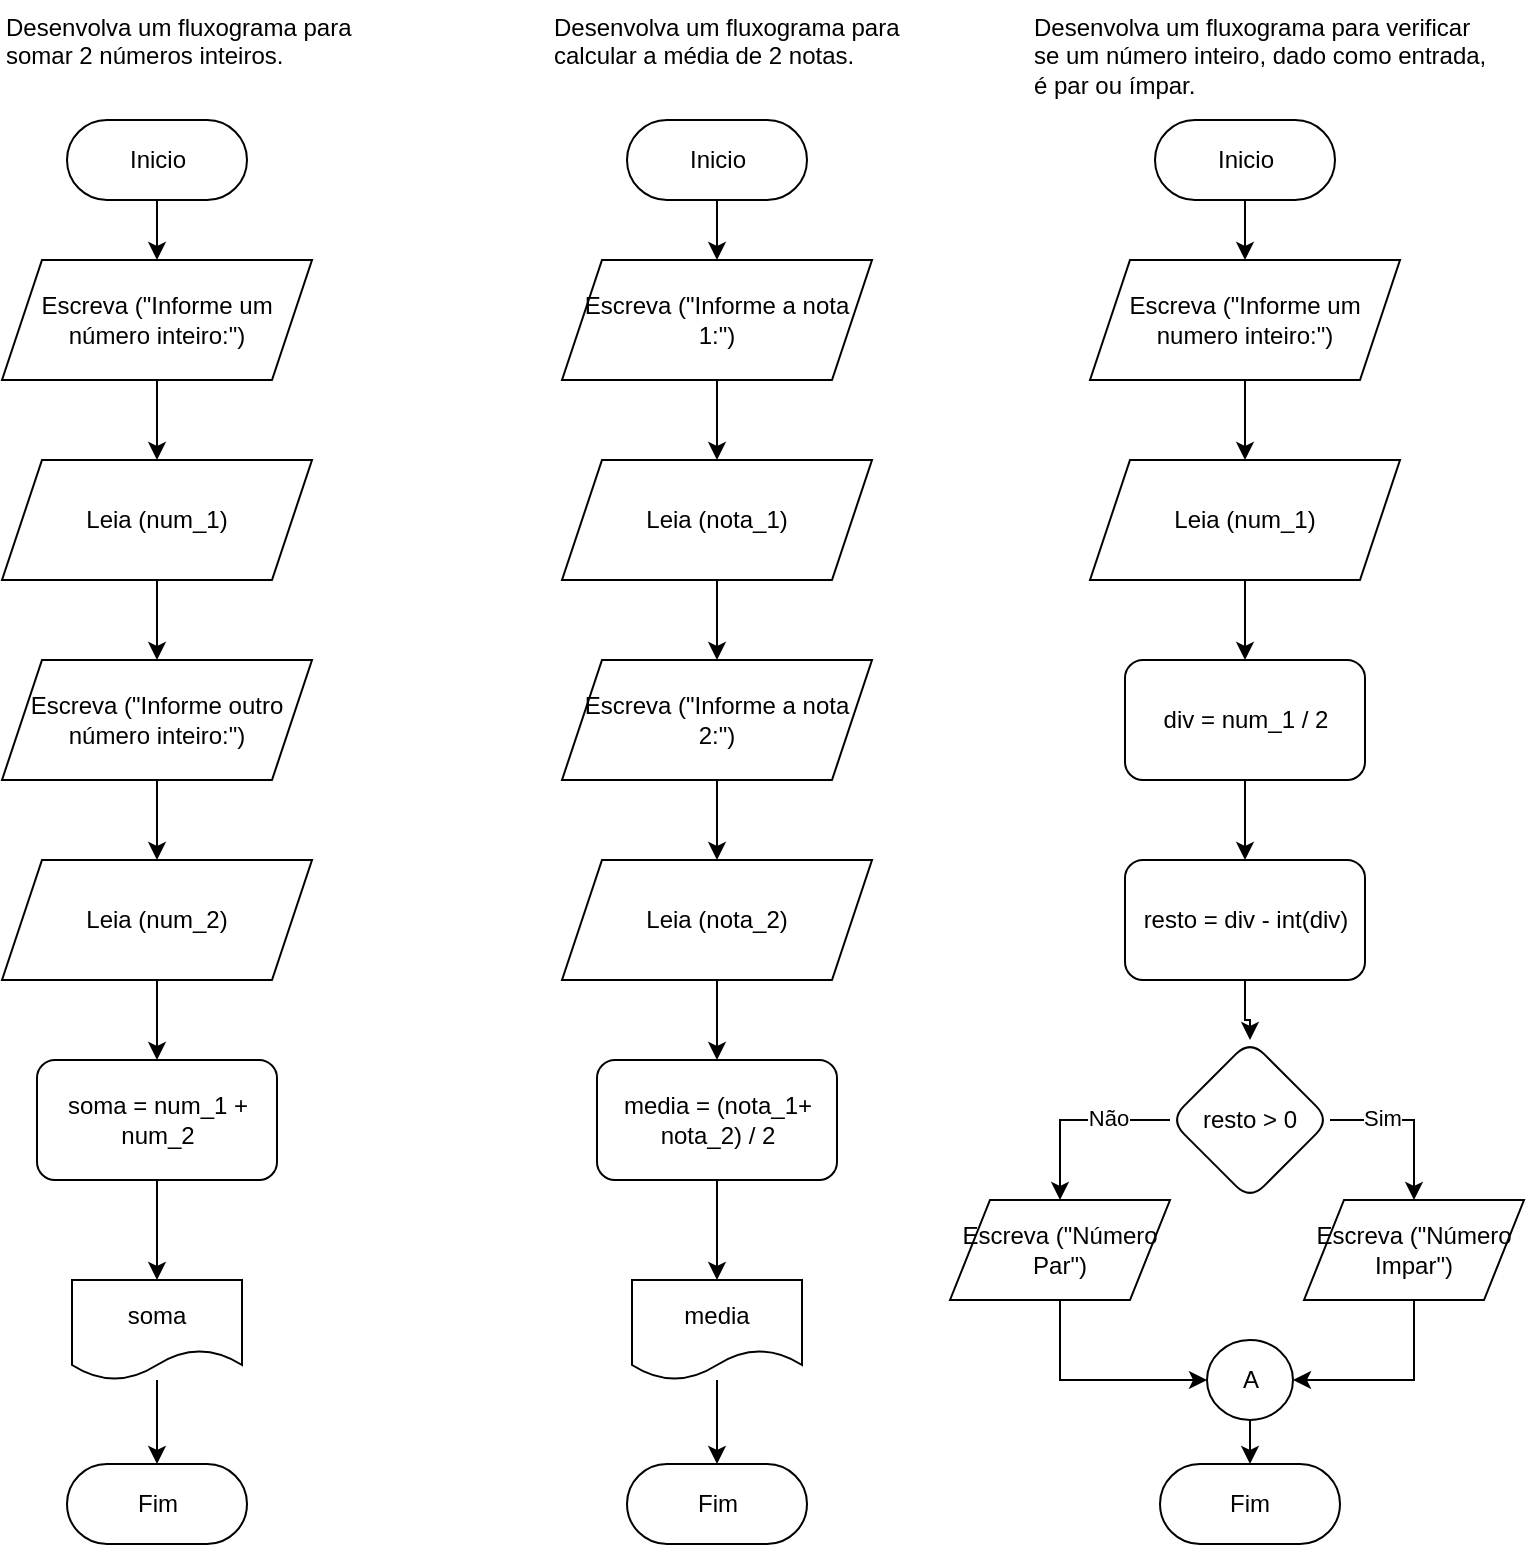 <mxfile version="28.2.3">
  <diagram name="Página-1" id="JbqNTqJkt4OnwdGC0vXq">
    <mxGraphModel dx="1426" dy="777" grid="1" gridSize="10" guides="1" tooltips="1" connect="1" arrows="1" fold="1" page="1" pageScale="1" pageWidth="827" pageHeight="1169" math="0" shadow="0">
      <root>
        <mxCell id="0" />
        <mxCell id="1" parent="0" />
        <mxCell id="8_vPl8n6I7SnXpPkuiir-1" value="Desenvolva um fluxograma para somar 2 números inteiros." style="text;whiteSpace=wrap;" parent="1" vertex="1">
          <mxGeometry x="40" y="40" width="200" height="40" as="geometry" />
        </mxCell>
        <mxCell id="8_vPl8n6I7SnXpPkuiir-2" value="Desenvolva um fluxograma para calcular a média de 2 notas." style="text;whiteSpace=wrap;" parent="1" vertex="1">
          <mxGeometry x="314" y="40" width="200" height="40" as="geometry" />
        </mxCell>
        <mxCell id="8_vPl8n6I7SnXpPkuiir-3" value="Desenvolva um fluxograma para verificar se um número inteiro, dado como entrada, é par ou ímpar." style="text;whiteSpace=wrap;" parent="1" vertex="1">
          <mxGeometry x="554" y="40" width="230" height="50" as="geometry" />
        </mxCell>
        <mxCell id="8_vPl8n6I7SnXpPkuiir-15" value="" style="edgeStyle=orthogonalEdgeStyle;rounded=0;orthogonalLoop=1;jettySize=auto;html=1;" parent="1" source="8_vPl8n6I7SnXpPkuiir-4" target="8_vPl8n6I7SnXpPkuiir-8" edge="1">
          <mxGeometry relative="1" as="geometry" />
        </mxCell>
        <mxCell id="8_vPl8n6I7SnXpPkuiir-4" value="Inicio" style="rounded=1;whiteSpace=wrap;html=1;arcSize=50;" parent="1" vertex="1">
          <mxGeometry x="72.5" y="100" width="90" height="40" as="geometry" />
        </mxCell>
        <mxCell id="8_vPl8n6I7SnXpPkuiir-11" value="" style="edgeStyle=orthogonalEdgeStyle;rounded=0;orthogonalLoop=1;jettySize=auto;html=1;" parent="1" source="8_vPl8n6I7SnXpPkuiir-8" target="8_vPl8n6I7SnXpPkuiir-10" edge="1">
          <mxGeometry relative="1" as="geometry" />
        </mxCell>
        <mxCell id="8_vPl8n6I7SnXpPkuiir-8" value="Escreva (&quot;Informe um número inteiro:&quot;)" style="shape=parallelogram;perimeter=parallelogramPerimeter;whiteSpace=wrap;html=1;fixedSize=1;" parent="1" vertex="1">
          <mxGeometry x="40" y="170" width="155" height="60" as="geometry" />
        </mxCell>
        <mxCell id="8_vPl8n6I7SnXpPkuiir-14" value="" style="edgeStyle=orthogonalEdgeStyle;rounded=0;orthogonalLoop=1;jettySize=auto;html=1;" parent="1" source="8_vPl8n6I7SnXpPkuiir-9" target="8_vPl8n6I7SnXpPkuiir-13" edge="1">
          <mxGeometry relative="1" as="geometry" />
        </mxCell>
        <mxCell id="8_vPl8n6I7SnXpPkuiir-9" value="Escreva (&quot;Informe outro número inteiro:&quot;)" style="shape=parallelogram;perimeter=parallelogramPerimeter;whiteSpace=wrap;html=1;fixedSize=1;" parent="1" vertex="1">
          <mxGeometry x="40" y="370" width="155" height="60" as="geometry" />
        </mxCell>
        <mxCell id="8_vPl8n6I7SnXpPkuiir-12" value="" style="edgeStyle=orthogonalEdgeStyle;rounded=0;orthogonalLoop=1;jettySize=auto;html=1;" parent="1" source="8_vPl8n6I7SnXpPkuiir-10" target="8_vPl8n6I7SnXpPkuiir-9" edge="1">
          <mxGeometry relative="1" as="geometry" />
        </mxCell>
        <mxCell id="8_vPl8n6I7SnXpPkuiir-10" value="Leia (num_1)" style="shape=parallelogram;perimeter=parallelogramPerimeter;whiteSpace=wrap;html=1;fixedSize=1;" parent="1" vertex="1">
          <mxGeometry x="40" y="270" width="155" height="60" as="geometry" />
        </mxCell>
        <mxCell id="8_vPl8n6I7SnXpPkuiir-19" value="" style="edgeStyle=orthogonalEdgeStyle;rounded=0;orthogonalLoop=1;jettySize=auto;html=1;" parent="1" source="8_vPl8n6I7SnXpPkuiir-13" target="8_vPl8n6I7SnXpPkuiir-18" edge="1">
          <mxGeometry relative="1" as="geometry" />
        </mxCell>
        <mxCell id="8_vPl8n6I7SnXpPkuiir-13" value="Leia (num_2)" style="shape=parallelogram;perimeter=parallelogramPerimeter;whiteSpace=wrap;html=1;fixedSize=1;" parent="1" vertex="1">
          <mxGeometry x="40" y="470" width="155" height="60" as="geometry" />
        </mxCell>
        <mxCell id="8_vPl8n6I7SnXpPkuiir-23" value="" style="edgeStyle=orthogonalEdgeStyle;rounded=0;orthogonalLoop=1;jettySize=auto;html=1;" parent="1" source="8_vPl8n6I7SnXpPkuiir-18" target="8_vPl8n6I7SnXpPkuiir-22" edge="1">
          <mxGeometry relative="1" as="geometry" />
        </mxCell>
        <mxCell id="8_vPl8n6I7SnXpPkuiir-18" value="soma = num_1 + num_2" style="rounded=1;whiteSpace=wrap;html=1;" parent="1" vertex="1">
          <mxGeometry x="57.5" y="570" width="120" height="60" as="geometry" />
        </mxCell>
        <mxCell id="8_vPl8n6I7SnXpPkuiir-20" value="Fim" style="rounded=1;whiteSpace=wrap;html=1;arcSize=50;" parent="1" vertex="1">
          <mxGeometry x="72.5" y="772" width="90" height="40" as="geometry" />
        </mxCell>
        <mxCell id="8_vPl8n6I7SnXpPkuiir-24" value="" style="edgeStyle=orthogonalEdgeStyle;rounded=0;orthogonalLoop=1;jettySize=auto;html=1;" parent="1" source="8_vPl8n6I7SnXpPkuiir-22" target="8_vPl8n6I7SnXpPkuiir-20" edge="1">
          <mxGeometry relative="1" as="geometry" />
        </mxCell>
        <mxCell id="8_vPl8n6I7SnXpPkuiir-22" value="soma" style="shape=document;whiteSpace=wrap;html=1;boundedLbl=1;" parent="1" vertex="1">
          <mxGeometry x="75" y="680" width="85" height="50" as="geometry" />
        </mxCell>
        <mxCell id="8_vPl8n6I7SnXpPkuiir-25" value="" style="edgeStyle=orthogonalEdgeStyle;rounded=0;orthogonalLoop=1;jettySize=auto;html=1;" parent="1" source="8_vPl8n6I7SnXpPkuiir-26" target="8_vPl8n6I7SnXpPkuiir-28" edge="1">
          <mxGeometry relative="1" as="geometry" />
        </mxCell>
        <mxCell id="8_vPl8n6I7SnXpPkuiir-26" value="Inicio" style="rounded=1;whiteSpace=wrap;html=1;arcSize=50;" parent="1" vertex="1">
          <mxGeometry x="352.5" y="100" width="90" height="40" as="geometry" />
        </mxCell>
        <mxCell id="8_vPl8n6I7SnXpPkuiir-27" value="" style="edgeStyle=orthogonalEdgeStyle;rounded=0;orthogonalLoop=1;jettySize=auto;html=1;" parent="1" source="8_vPl8n6I7SnXpPkuiir-28" target="8_vPl8n6I7SnXpPkuiir-32" edge="1">
          <mxGeometry relative="1" as="geometry" />
        </mxCell>
        <mxCell id="8_vPl8n6I7SnXpPkuiir-28" value="Escreva (&quot;Informe a nota 1:&quot;)" style="shape=parallelogram;perimeter=parallelogramPerimeter;whiteSpace=wrap;html=1;fixedSize=1;" parent="1" vertex="1">
          <mxGeometry x="320" y="170" width="155" height="60" as="geometry" />
        </mxCell>
        <mxCell id="8_vPl8n6I7SnXpPkuiir-29" value="" style="edgeStyle=orthogonalEdgeStyle;rounded=0;orthogonalLoop=1;jettySize=auto;html=1;" parent="1" source="8_vPl8n6I7SnXpPkuiir-30" target="8_vPl8n6I7SnXpPkuiir-34" edge="1">
          <mxGeometry relative="1" as="geometry" />
        </mxCell>
        <mxCell id="8_vPl8n6I7SnXpPkuiir-30" value="Escreva (&quot;Informe a nota 2:&quot;)" style="shape=parallelogram;perimeter=parallelogramPerimeter;whiteSpace=wrap;html=1;fixedSize=1;" parent="1" vertex="1">
          <mxGeometry x="320" y="370" width="155" height="60" as="geometry" />
        </mxCell>
        <mxCell id="8_vPl8n6I7SnXpPkuiir-31" value="" style="edgeStyle=orthogonalEdgeStyle;rounded=0;orthogonalLoop=1;jettySize=auto;html=1;" parent="1" source="8_vPl8n6I7SnXpPkuiir-32" target="8_vPl8n6I7SnXpPkuiir-30" edge="1">
          <mxGeometry relative="1" as="geometry" />
        </mxCell>
        <mxCell id="8_vPl8n6I7SnXpPkuiir-32" value="Leia (nota_1)" style="shape=parallelogram;perimeter=parallelogramPerimeter;whiteSpace=wrap;html=1;fixedSize=1;" parent="1" vertex="1">
          <mxGeometry x="320" y="270" width="155" height="60" as="geometry" />
        </mxCell>
        <mxCell id="8_vPl8n6I7SnXpPkuiir-33" value="" style="edgeStyle=orthogonalEdgeStyle;rounded=0;orthogonalLoop=1;jettySize=auto;html=1;" parent="1" source="8_vPl8n6I7SnXpPkuiir-34" target="8_vPl8n6I7SnXpPkuiir-36" edge="1">
          <mxGeometry relative="1" as="geometry" />
        </mxCell>
        <mxCell id="8_vPl8n6I7SnXpPkuiir-34" value="Leia (nota_2)" style="shape=parallelogram;perimeter=parallelogramPerimeter;whiteSpace=wrap;html=1;fixedSize=1;" parent="1" vertex="1">
          <mxGeometry x="320" y="470" width="155" height="60" as="geometry" />
        </mxCell>
        <mxCell id="8_vPl8n6I7SnXpPkuiir-35" value="" style="edgeStyle=orthogonalEdgeStyle;rounded=0;orthogonalLoop=1;jettySize=auto;html=1;" parent="1" source="8_vPl8n6I7SnXpPkuiir-36" target="8_vPl8n6I7SnXpPkuiir-39" edge="1">
          <mxGeometry relative="1" as="geometry" />
        </mxCell>
        <mxCell id="8_vPl8n6I7SnXpPkuiir-36" value="media = (nota_1+ nota_2) / 2" style="rounded=1;whiteSpace=wrap;html=1;" parent="1" vertex="1">
          <mxGeometry x="337.5" y="570" width="120" height="60" as="geometry" />
        </mxCell>
        <mxCell id="8_vPl8n6I7SnXpPkuiir-37" value="Fim" style="rounded=1;whiteSpace=wrap;html=1;arcSize=50;" parent="1" vertex="1">
          <mxGeometry x="352.5" y="772" width="90" height="40" as="geometry" />
        </mxCell>
        <mxCell id="8_vPl8n6I7SnXpPkuiir-38" value="" style="edgeStyle=orthogonalEdgeStyle;rounded=0;orthogonalLoop=1;jettySize=auto;html=1;" parent="1" source="8_vPl8n6I7SnXpPkuiir-39" target="8_vPl8n6I7SnXpPkuiir-37" edge="1">
          <mxGeometry relative="1" as="geometry" />
        </mxCell>
        <mxCell id="8_vPl8n6I7SnXpPkuiir-39" value="media" style="shape=document;whiteSpace=wrap;html=1;boundedLbl=1;" parent="1" vertex="1">
          <mxGeometry x="355" y="680" width="85" height="50" as="geometry" />
        </mxCell>
        <mxCell id="8_vPl8n6I7SnXpPkuiir-40" value="" style="edgeStyle=orthogonalEdgeStyle;rounded=0;orthogonalLoop=1;jettySize=auto;html=1;" parent="1" source="8_vPl8n6I7SnXpPkuiir-41" target="8_vPl8n6I7SnXpPkuiir-43" edge="1">
          <mxGeometry relative="1" as="geometry" />
        </mxCell>
        <mxCell id="8_vPl8n6I7SnXpPkuiir-41" value="Inicio" style="rounded=1;whiteSpace=wrap;html=1;arcSize=50;" parent="1" vertex="1">
          <mxGeometry x="616.5" y="100" width="90" height="40" as="geometry" />
        </mxCell>
        <mxCell id="8_vPl8n6I7SnXpPkuiir-42" value="" style="edgeStyle=orthogonalEdgeStyle;rounded=0;orthogonalLoop=1;jettySize=auto;html=1;" parent="1" source="8_vPl8n6I7SnXpPkuiir-43" target="8_vPl8n6I7SnXpPkuiir-47" edge="1">
          <mxGeometry relative="1" as="geometry" />
        </mxCell>
        <mxCell id="8_vPl8n6I7SnXpPkuiir-43" value="Escreva (&quot;Informe um numero inteiro:&quot;)" style="shape=parallelogram;perimeter=parallelogramPerimeter;whiteSpace=wrap;html=1;fixedSize=1;" parent="1" vertex="1">
          <mxGeometry x="584" y="170" width="155" height="60" as="geometry" />
        </mxCell>
        <mxCell id="8_vPl8n6I7SnXpPkuiir-46" value="" style="edgeStyle=orthogonalEdgeStyle;rounded=0;orthogonalLoop=1;jettySize=auto;html=1;entryX=0.5;entryY=0;entryDx=0;entryDy=0;" parent="1" source="8_vPl8n6I7SnXpPkuiir-47" target="8_vPl8n6I7SnXpPkuiir-55" edge="1">
          <mxGeometry relative="1" as="geometry">
            <mxPoint x="661.5" y="370" as="targetPoint" />
          </mxGeometry>
        </mxCell>
        <mxCell id="8_vPl8n6I7SnXpPkuiir-47" value="Leia (num_1)" style="shape=parallelogram;perimeter=parallelogramPerimeter;whiteSpace=wrap;html=1;fixedSize=1;" parent="1" vertex="1">
          <mxGeometry x="584" y="270" width="155" height="60" as="geometry" />
        </mxCell>
        <mxCell id="8_vPl8n6I7SnXpPkuiir-52" value="Fim" style="rounded=1;whiteSpace=wrap;html=1;arcSize=50;" parent="1" vertex="1">
          <mxGeometry x="619" y="772" width="90" height="40" as="geometry" />
        </mxCell>
        <mxCell id="8_vPl8n6I7SnXpPkuiir-57" value="" style="edgeStyle=orthogonalEdgeStyle;rounded=0;orthogonalLoop=1;jettySize=auto;html=1;" parent="1" source="8_vPl8n6I7SnXpPkuiir-55" target="8_vPl8n6I7SnXpPkuiir-56" edge="1">
          <mxGeometry relative="1" as="geometry" />
        </mxCell>
        <mxCell id="8_vPl8n6I7SnXpPkuiir-55" value="div = num_1 / 2" style="rounded=1;whiteSpace=wrap;html=1;" parent="1" vertex="1">
          <mxGeometry x="601.5" y="370" width="120" height="60" as="geometry" />
        </mxCell>
        <mxCell id="8_vPl8n6I7SnXpPkuiir-59" value="" style="edgeStyle=orthogonalEdgeStyle;rounded=0;orthogonalLoop=1;jettySize=auto;html=1;" parent="1" source="8_vPl8n6I7SnXpPkuiir-56" target="8_vPl8n6I7SnXpPkuiir-58" edge="1">
          <mxGeometry relative="1" as="geometry" />
        </mxCell>
        <mxCell id="8_vPl8n6I7SnXpPkuiir-56" value="resto = div - int(div)" style="rounded=1;whiteSpace=wrap;html=1;" parent="1" vertex="1">
          <mxGeometry x="601.5" y="470" width="120" height="60" as="geometry" />
        </mxCell>
        <mxCell id="8_vPl8n6I7SnXpPkuiir-58" value="resto &amp;gt; 0" style="rhombus;whiteSpace=wrap;html=1;rounded=1;" parent="1" vertex="1">
          <mxGeometry x="624" y="560" width="80" height="80" as="geometry" />
        </mxCell>
        <mxCell id="8_vPl8n6I7SnXpPkuiir-75" style="edgeStyle=orthogonalEdgeStyle;rounded=0;orthogonalLoop=1;jettySize=auto;html=1;exitX=0.5;exitY=1;exitDx=0;exitDy=0;entryX=0;entryY=0.5;entryDx=0;entryDy=0;" parent="1" source="8_vPl8n6I7SnXpPkuiir-65" target="8_vPl8n6I7SnXpPkuiir-73" edge="1">
          <mxGeometry relative="1" as="geometry" />
        </mxCell>
        <mxCell id="8_vPl8n6I7SnXpPkuiir-65" value="Escreva (&quot;Número Par&quot;)" style="shape=parallelogram;perimeter=parallelogramPerimeter;whiteSpace=wrap;html=1;fixedSize=1;" parent="1" vertex="1">
          <mxGeometry x="514" y="640" width="110" height="50" as="geometry" />
        </mxCell>
        <mxCell id="8_vPl8n6I7SnXpPkuiir-66" style="edgeStyle=orthogonalEdgeStyle;rounded=0;orthogonalLoop=1;jettySize=auto;html=1;exitX=0;exitY=0.5;exitDx=0;exitDy=0;entryX=0.5;entryY=0;entryDx=0;entryDy=0;" parent="1" source="8_vPl8n6I7SnXpPkuiir-58" target="8_vPl8n6I7SnXpPkuiir-65" edge="1">
          <mxGeometry relative="1" as="geometry" />
        </mxCell>
        <mxCell id="8_vPl8n6I7SnXpPkuiir-71" value="Não" style="edgeLabel;html=1;align=center;verticalAlign=middle;resizable=0;points=[];" parent="8_vPl8n6I7SnXpPkuiir-66" vertex="1" connectable="0">
          <mxGeometry x="-0.257" y="-1" relative="1" as="geometry">
            <mxPoint x="4" as="offset" />
          </mxGeometry>
        </mxCell>
        <mxCell id="8_vPl8n6I7SnXpPkuiir-76" style="edgeStyle=orthogonalEdgeStyle;rounded=0;orthogonalLoop=1;jettySize=auto;html=1;exitX=0.5;exitY=1;exitDx=0;exitDy=0;entryX=1;entryY=0.5;entryDx=0;entryDy=0;" parent="1" source="8_vPl8n6I7SnXpPkuiir-69" target="8_vPl8n6I7SnXpPkuiir-73" edge="1">
          <mxGeometry relative="1" as="geometry" />
        </mxCell>
        <mxCell id="8_vPl8n6I7SnXpPkuiir-69" value="Escreva (&quot;Número Impar&quot;)" style="shape=parallelogram;perimeter=parallelogramPerimeter;whiteSpace=wrap;html=1;fixedSize=1;" parent="1" vertex="1">
          <mxGeometry x="691" y="640" width="110" height="50" as="geometry" />
        </mxCell>
        <mxCell id="8_vPl8n6I7SnXpPkuiir-70" style="edgeStyle=orthogonalEdgeStyle;rounded=0;orthogonalLoop=1;jettySize=auto;html=1;exitX=1;exitY=0.5;exitDx=0;exitDy=0;entryX=0.5;entryY=0;entryDx=0;entryDy=0;" parent="1" source="8_vPl8n6I7SnXpPkuiir-58" target="8_vPl8n6I7SnXpPkuiir-69" edge="1">
          <mxGeometry relative="1" as="geometry" />
        </mxCell>
        <mxCell id="8_vPl8n6I7SnXpPkuiir-72" value="Sim" style="edgeLabel;html=1;align=center;verticalAlign=middle;resizable=0;points=[];" parent="8_vPl8n6I7SnXpPkuiir-70" vertex="1" connectable="0">
          <mxGeometry x="-0.172" y="1" relative="1" as="geometry">
            <mxPoint x="-8" as="offset" />
          </mxGeometry>
        </mxCell>
        <mxCell id="8_vPl8n6I7SnXpPkuiir-77" value="" style="edgeStyle=orthogonalEdgeStyle;rounded=0;orthogonalLoop=1;jettySize=auto;html=1;" parent="1" source="8_vPl8n6I7SnXpPkuiir-73" target="8_vPl8n6I7SnXpPkuiir-52" edge="1">
          <mxGeometry relative="1" as="geometry" />
        </mxCell>
        <mxCell id="8_vPl8n6I7SnXpPkuiir-73" value="A" style="ellipse;whiteSpace=wrap;html=1;" parent="1" vertex="1">
          <mxGeometry x="642.5" y="710" width="43" height="40" as="geometry" />
        </mxCell>
      </root>
    </mxGraphModel>
  </diagram>
</mxfile>
